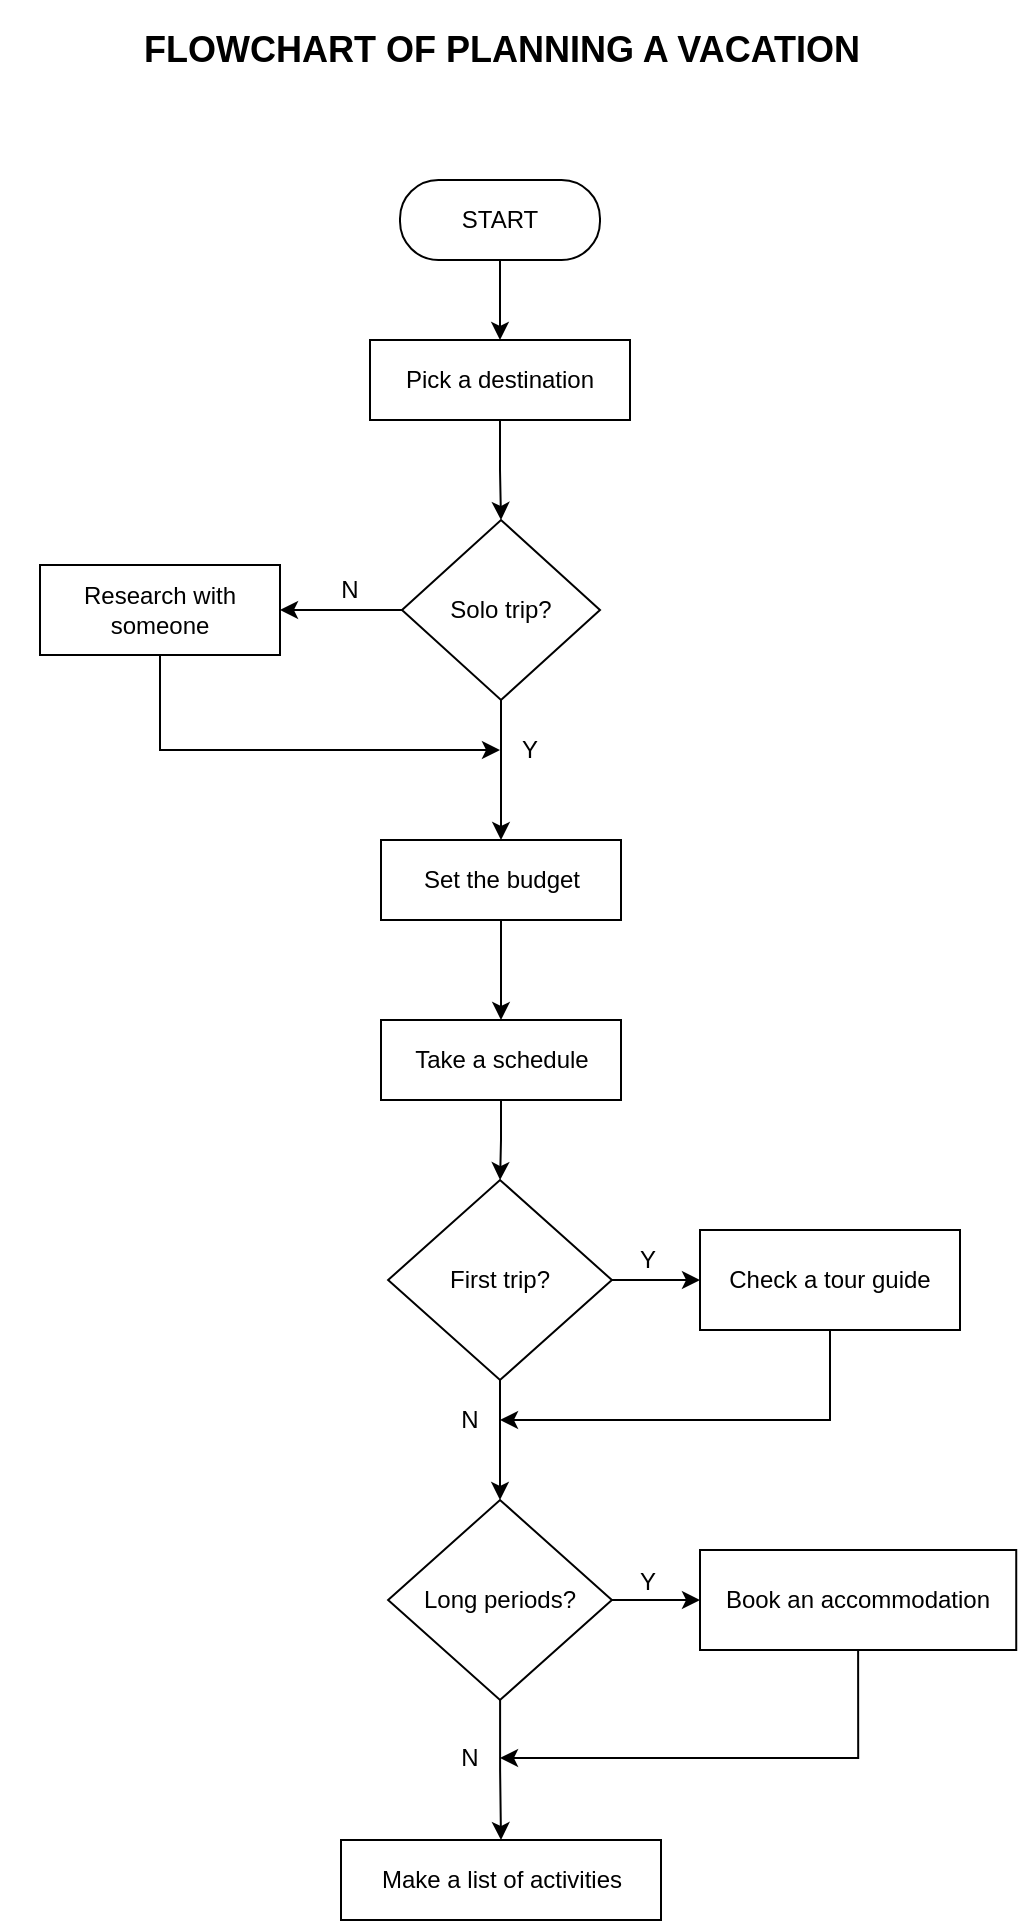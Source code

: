<mxfile version="16.6.5" type="github">
  <diagram id="NXMb4UbkqZvhrgSBocj7" name="Page-1">
    <mxGraphModel dx="1068" dy="452" grid="1" gridSize="10" guides="1" tooltips="1" connect="1" arrows="1" fold="1" page="1" pageScale="1" pageWidth="850" pageHeight="1100" math="0" shadow="0">
      <root>
        <mxCell id="0" />
        <mxCell id="1" parent="0" />
        <mxCell id="6wEugHSOvST1pV5y9l6q-3" value="" style="edgeStyle=orthogonalEdgeStyle;rounded=0;orthogonalLoop=1;jettySize=auto;html=1;" parent="1" source="6wEugHSOvST1pV5y9l6q-1" target="6wEugHSOvST1pV5y9l6q-2" edge="1">
          <mxGeometry relative="1" as="geometry" />
        </mxCell>
        <mxCell id="6wEugHSOvST1pV5y9l6q-1" value="START" style="rounded=1;whiteSpace=wrap;html=1;arcSize=48;" parent="1" vertex="1">
          <mxGeometry x="210" y="120" width="100" height="40" as="geometry" />
        </mxCell>
        <mxCell id="6wEugHSOvST1pV5y9l6q-5" value="" style="edgeStyle=orthogonalEdgeStyle;rounded=0;orthogonalLoop=1;jettySize=auto;html=1;" parent="1" source="6wEugHSOvST1pV5y9l6q-2" target="6wEugHSOvST1pV5y9l6q-4" edge="1">
          <mxGeometry relative="1" as="geometry" />
        </mxCell>
        <mxCell id="6wEugHSOvST1pV5y9l6q-2" value="Pick a destination" style="rounded=1;whiteSpace=wrap;html=1;arcSize=0;" parent="1" vertex="1">
          <mxGeometry x="195" y="200" width="130" height="40" as="geometry" />
        </mxCell>
        <mxCell id="6wEugHSOvST1pV5y9l6q-7" value="" style="edgeStyle=orthogonalEdgeStyle;rounded=0;orthogonalLoop=1;jettySize=auto;html=1;" parent="1" source="6wEugHSOvST1pV5y9l6q-4" target="6wEugHSOvST1pV5y9l6q-6" edge="1">
          <mxGeometry relative="1" as="geometry" />
        </mxCell>
        <mxCell id="i72QKfD3W4Oeev8yxdJz-2" value="" style="edgeStyle=orthogonalEdgeStyle;rounded=0;orthogonalLoop=1;jettySize=auto;html=1;" edge="1" parent="1" source="6wEugHSOvST1pV5y9l6q-4" target="i72QKfD3W4Oeev8yxdJz-1">
          <mxGeometry relative="1" as="geometry" />
        </mxCell>
        <mxCell id="6wEugHSOvST1pV5y9l6q-4" value="Solo trip?" style="rhombus;whiteSpace=wrap;html=1;rounded=1;arcSize=0;" parent="1" vertex="1">
          <mxGeometry x="211" y="290" width="99" height="90" as="geometry" />
        </mxCell>
        <mxCell id="i72QKfD3W4Oeev8yxdJz-13" style="edgeStyle=orthogonalEdgeStyle;rounded=0;orthogonalLoop=1;jettySize=auto;html=1;exitX=0.5;exitY=1;exitDx=0;exitDy=0;entryX=0;entryY=0.5;entryDx=0;entryDy=0;" edge="1" parent="1" source="6wEugHSOvST1pV5y9l6q-6" target="i72QKfD3W4Oeev8yxdJz-5">
          <mxGeometry relative="1" as="geometry" />
        </mxCell>
        <mxCell id="6wEugHSOvST1pV5y9l6q-6" value="Research with someone" style="whiteSpace=wrap;html=1;rounded=1;arcSize=0;" parent="1" vertex="1">
          <mxGeometry x="30" y="312.5" width="120" height="45" as="geometry" />
        </mxCell>
        <mxCell id="i72QKfD3W4Oeev8yxdJz-8" value="" style="edgeStyle=orthogonalEdgeStyle;rounded=0;orthogonalLoop=1;jettySize=auto;html=1;" edge="1" parent="1" source="i72QKfD3W4Oeev8yxdJz-1" target="i72QKfD3W4Oeev8yxdJz-7">
          <mxGeometry relative="1" as="geometry" />
        </mxCell>
        <mxCell id="i72QKfD3W4Oeev8yxdJz-1" value="Set the budget" style="whiteSpace=wrap;html=1;rounded=1;arcSize=0;" vertex="1" parent="1">
          <mxGeometry x="200.5" y="450" width="120" height="40" as="geometry" />
        </mxCell>
        <mxCell id="i72QKfD3W4Oeev8yxdJz-3" value="N" style="text;html=1;strokeColor=none;fillColor=none;align=center;verticalAlign=middle;whiteSpace=wrap;rounded=0;" vertex="1" parent="1">
          <mxGeometry x="170" y="310" width="30" height="30" as="geometry" />
        </mxCell>
        <mxCell id="i72QKfD3W4Oeev8yxdJz-5" value="Y" style="text;html=1;strokeColor=none;fillColor=none;align=center;verticalAlign=middle;whiteSpace=wrap;rounded=0;" vertex="1" parent="1">
          <mxGeometry x="260" y="390" width="30" height="30" as="geometry" />
        </mxCell>
        <mxCell id="i72QKfD3W4Oeev8yxdJz-10" value="" style="edgeStyle=orthogonalEdgeStyle;rounded=0;orthogonalLoop=1;jettySize=auto;html=1;" edge="1" parent="1" source="i72QKfD3W4Oeev8yxdJz-7" target="i72QKfD3W4Oeev8yxdJz-9">
          <mxGeometry relative="1" as="geometry" />
        </mxCell>
        <mxCell id="i72QKfD3W4Oeev8yxdJz-7" value="Take a schedule" style="whiteSpace=wrap;html=1;rounded=1;arcSize=0;" vertex="1" parent="1">
          <mxGeometry x="200.5" y="540" width="120" height="40" as="geometry" />
        </mxCell>
        <mxCell id="i72QKfD3W4Oeev8yxdJz-15" value="" style="edgeStyle=orthogonalEdgeStyle;rounded=0;orthogonalLoop=1;jettySize=auto;html=1;" edge="1" parent="1" source="i72QKfD3W4Oeev8yxdJz-9" target="i72QKfD3W4Oeev8yxdJz-14">
          <mxGeometry relative="1" as="geometry" />
        </mxCell>
        <mxCell id="i72QKfD3W4Oeev8yxdJz-18" value="" style="edgeStyle=orthogonalEdgeStyle;rounded=0;orthogonalLoop=1;jettySize=auto;html=1;" edge="1" parent="1" source="i72QKfD3W4Oeev8yxdJz-9" target="i72QKfD3W4Oeev8yxdJz-17">
          <mxGeometry relative="1" as="geometry" />
        </mxCell>
        <mxCell id="i72QKfD3W4Oeev8yxdJz-9" value="First trip?" style="rhombus;whiteSpace=wrap;html=1;rounded=1;arcSize=0;" vertex="1" parent="1">
          <mxGeometry x="204.06" y="620" width="111.88" height="100" as="geometry" />
        </mxCell>
        <mxCell id="i72QKfD3W4Oeev8yxdJz-20" style="edgeStyle=orthogonalEdgeStyle;rounded=0;orthogonalLoop=1;jettySize=auto;html=1;exitX=0.5;exitY=1;exitDx=0;exitDy=0;entryX=1;entryY=0.5;entryDx=0;entryDy=0;" edge="1" parent="1" source="i72QKfD3W4Oeev8yxdJz-14" target="i72QKfD3W4Oeev8yxdJz-19">
          <mxGeometry relative="1" as="geometry" />
        </mxCell>
        <mxCell id="i72QKfD3W4Oeev8yxdJz-14" value="Check a tour guide" style="whiteSpace=wrap;html=1;rounded=1;arcSize=0;" vertex="1" parent="1">
          <mxGeometry x="360" y="645" width="130" height="50" as="geometry" />
        </mxCell>
        <mxCell id="i72QKfD3W4Oeev8yxdJz-16" value="Y" style="text;html=1;strokeColor=none;fillColor=none;align=center;verticalAlign=middle;whiteSpace=wrap;rounded=0;" vertex="1" parent="1">
          <mxGeometry x="319" y="645" width="30" height="30" as="geometry" />
        </mxCell>
        <mxCell id="i72QKfD3W4Oeev8yxdJz-22" value="" style="edgeStyle=orthogonalEdgeStyle;rounded=0;orthogonalLoop=1;jettySize=auto;html=1;" edge="1" parent="1" source="i72QKfD3W4Oeev8yxdJz-17" target="i72QKfD3W4Oeev8yxdJz-21">
          <mxGeometry relative="1" as="geometry" />
        </mxCell>
        <mxCell id="i72QKfD3W4Oeev8yxdJz-27" value="" style="edgeStyle=orthogonalEdgeStyle;rounded=0;orthogonalLoop=1;jettySize=auto;html=1;fontSize=18;" edge="1" parent="1" source="i72QKfD3W4Oeev8yxdJz-17" target="i72QKfD3W4Oeev8yxdJz-26">
          <mxGeometry relative="1" as="geometry" />
        </mxCell>
        <mxCell id="i72QKfD3W4Oeev8yxdJz-17" value="Long periods?" style="rhombus;whiteSpace=wrap;html=1;rounded=1;arcSize=0;" vertex="1" parent="1">
          <mxGeometry x="204.06" y="780" width="111.88" height="100" as="geometry" />
        </mxCell>
        <mxCell id="i72QKfD3W4Oeev8yxdJz-19" value="N" style="text;html=1;strokeColor=none;fillColor=none;align=center;verticalAlign=middle;whiteSpace=wrap;rounded=0;" vertex="1" parent="1">
          <mxGeometry x="230" y="725" width="30" height="30" as="geometry" />
        </mxCell>
        <mxCell id="i72QKfD3W4Oeev8yxdJz-29" style="edgeStyle=orthogonalEdgeStyle;rounded=0;orthogonalLoop=1;jettySize=auto;html=1;exitX=0.5;exitY=1;exitDx=0;exitDy=0;entryX=1;entryY=0.5;entryDx=0;entryDy=0;fontSize=18;" edge="1" parent="1" source="i72QKfD3W4Oeev8yxdJz-21" target="i72QKfD3W4Oeev8yxdJz-28">
          <mxGeometry relative="1" as="geometry" />
        </mxCell>
        <mxCell id="i72QKfD3W4Oeev8yxdJz-21" value="Book an accommodation" style="whiteSpace=wrap;html=1;rounded=1;arcSize=0;" vertex="1" parent="1">
          <mxGeometry x="360" y="805" width="158.12" height="50" as="geometry" />
        </mxCell>
        <mxCell id="i72QKfD3W4Oeev8yxdJz-23" value="Y" style="text;html=1;strokeColor=none;fillColor=none;align=center;verticalAlign=middle;whiteSpace=wrap;rounded=0;" vertex="1" parent="1">
          <mxGeometry x="319" y="806" width="30" height="30" as="geometry" />
        </mxCell>
        <mxCell id="i72QKfD3W4Oeev8yxdJz-25" value="&lt;font style=&quot;font-size: 18px&quot;&gt;&lt;b&gt;FLOWCHART OF PLANNING A VACATION&lt;/b&gt;&lt;/font&gt;" style="text;html=1;strokeColor=none;fillColor=none;align=center;verticalAlign=middle;whiteSpace=wrap;rounded=0;" vertex="1" parent="1">
          <mxGeometry x="10.5" y="30" width="500" height="50" as="geometry" />
        </mxCell>
        <mxCell id="i72QKfD3W4Oeev8yxdJz-26" value="Make a list of activities" style="whiteSpace=wrap;html=1;rounded=1;arcSize=0;" vertex="1" parent="1">
          <mxGeometry x="180.5" y="950" width="160" height="40" as="geometry" />
        </mxCell>
        <mxCell id="i72QKfD3W4Oeev8yxdJz-28" value="N" style="text;html=1;strokeColor=none;fillColor=none;align=center;verticalAlign=middle;whiteSpace=wrap;rounded=0;" vertex="1" parent="1">
          <mxGeometry x="230" y="894" width="30" height="30" as="geometry" />
        </mxCell>
      </root>
    </mxGraphModel>
  </diagram>
</mxfile>
